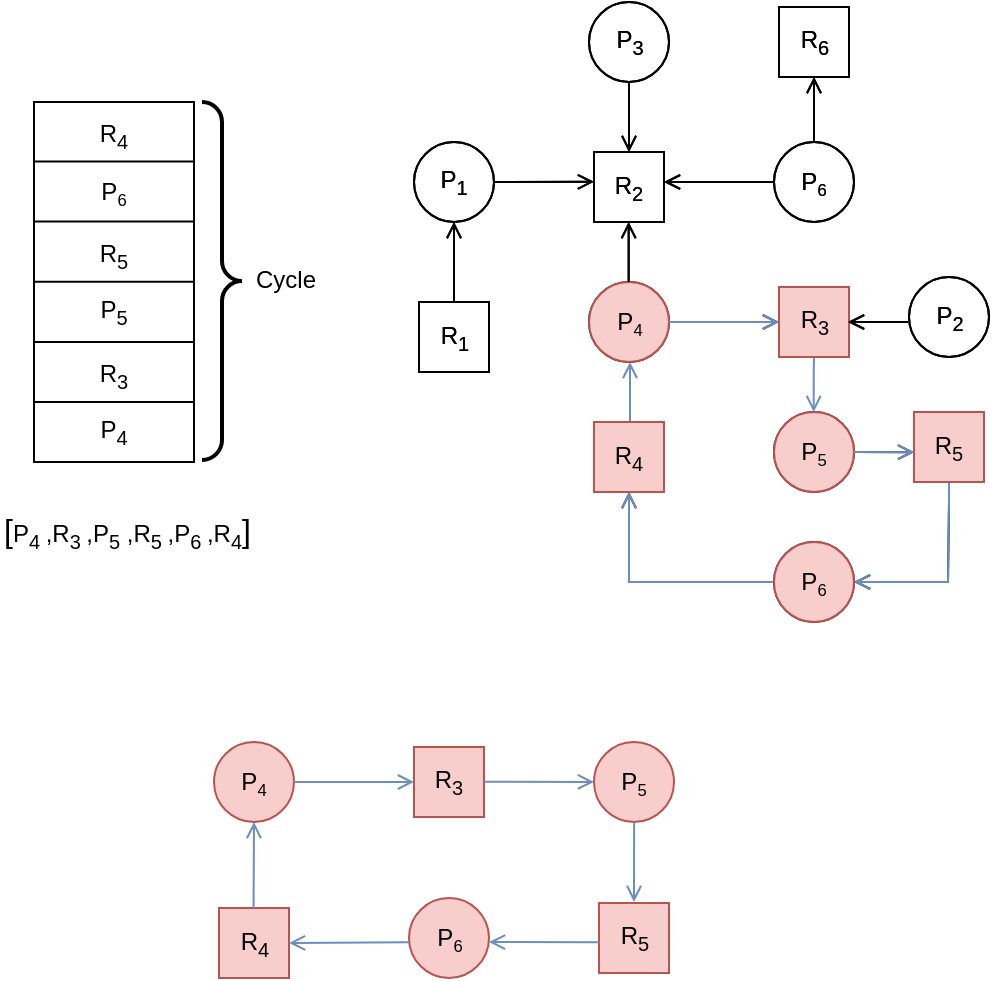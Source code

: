 <mxfile version="25.0.2">
  <diagram name="Page-1" id="7tkbG4fvcD0iLKFeYTn3">
    <mxGraphModel dx="600" dy="388" grid="1" gridSize="10" guides="1" tooltips="1" connect="1" arrows="1" fold="1" page="1" pageScale="1" pageWidth="570" pageHeight="940" math="0" shadow="0">
      <root>
        <mxCell id="0" />
        <mxCell id="1" parent="0" />
        <mxCell id="_dNeO-rMjUpHWyYNU2Kq-1" value="" style="group" vertex="1" connectable="0" parent="1">
          <mxGeometry x="220" width="287.5" height="310" as="geometry" />
        </mxCell>
        <mxCell id="_dNeO-rMjUpHWyYNU2Kq-2" value="P&lt;sub&gt;1&lt;/sub&gt;" style="ellipse;whiteSpace=wrap;html=1;aspect=fixed;fillColor=none;" vertex="1" parent="_dNeO-rMjUpHWyYNU2Kq-1">
          <mxGeometry y="70" width="40" height="40" as="geometry" />
        </mxCell>
        <mxCell id="_dNeO-rMjUpHWyYNU2Kq-3" value="R&lt;sub&gt;1&lt;/sub&gt;" style="whiteSpace=wrap;html=1;aspect=fixed;strokeColor=default;fillColor=none;" vertex="1" parent="_dNeO-rMjUpHWyYNU2Kq-1">
          <mxGeometry x="2.5" y="150" width="35" height="35" as="geometry" />
        </mxCell>
        <mxCell id="_dNeO-rMjUpHWyYNU2Kq-4" value="R&lt;sub&gt;2&lt;/sub&gt;" style="whiteSpace=wrap;html=1;aspect=fixed;strokeColor=default;fillColor=none;" vertex="1" parent="_dNeO-rMjUpHWyYNU2Kq-1">
          <mxGeometry x="90" y="75" width="35" height="35" as="geometry" />
        </mxCell>
        <mxCell id="_dNeO-rMjUpHWyYNU2Kq-5" value="" style="endArrow=open;html=1;rounded=0;endFill=0;exitX=1;exitY=0.5;exitDx=0;exitDy=0;entryX=0;entryY=0.426;entryDx=0;entryDy=0;entryPerimeter=0;" edge="1" parent="_dNeO-rMjUpHWyYNU2Kq-1" source="_dNeO-rMjUpHWyYNU2Kq-2" target="_dNeO-rMjUpHWyYNU2Kq-4">
          <mxGeometry width="50" height="50" relative="1" as="geometry">
            <mxPoint x="40" y="200" as="sourcePoint" />
            <mxPoint x="90" y="150" as="targetPoint" />
          </mxGeometry>
        </mxCell>
        <mxCell id="_dNeO-rMjUpHWyYNU2Kq-6" value="P&lt;sub&gt;2&lt;/sub&gt;" style="ellipse;whiteSpace=wrap;html=1;aspect=fixed;fillColor=none;" vertex="1" parent="_dNeO-rMjUpHWyYNU2Kq-1">
          <mxGeometry x="247.5" y="137.5" width="40" height="40" as="geometry" />
        </mxCell>
        <mxCell id="_dNeO-rMjUpHWyYNU2Kq-7" value="R&lt;sub&gt;3&lt;/sub&gt;" style="whiteSpace=wrap;html=1;aspect=fixed;strokeColor=default;fillColor=none;" vertex="1" parent="_dNeO-rMjUpHWyYNU2Kq-1">
          <mxGeometry x="182.5" y="142.5" width="35" height="35" as="geometry" />
        </mxCell>
        <mxCell id="_dNeO-rMjUpHWyYNU2Kq-8" value="P&lt;sub&gt;3&lt;/sub&gt;" style="ellipse;whiteSpace=wrap;html=1;aspect=fixed;fillColor=none;" vertex="1" parent="_dNeO-rMjUpHWyYNU2Kq-1">
          <mxGeometry x="87.5" width="40" height="40" as="geometry" />
        </mxCell>
        <mxCell id="_dNeO-rMjUpHWyYNU2Kq-9" value="" style="endArrow=open;html=1;rounded=0;endFill=0;exitX=0.5;exitY=1;exitDx=0;exitDy=0;entryX=0.5;entryY=0;entryDx=0;entryDy=0;" edge="1" parent="_dNeO-rMjUpHWyYNU2Kq-1" source="_dNeO-rMjUpHWyYNU2Kq-8" target="_dNeO-rMjUpHWyYNU2Kq-4">
          <mxGeometry width="50" height="50" relative="1" as="geometry">
            <mxPoint x="100" y="100" as="sourcePoint" />
            <mxPoint x="150" y="50" as="targetPoint" />
          </mxGeometry>
        </mxCell>
        <mxCell id="_dNeO-rMjUpHWyYNU2Kq-10" value="P&lt;span style=&quot;font-size: 10px;&quot;&gt;&lt;sub&gt;4&lt;/sub&gt;&lt;/span&gt;" style="ellipse;whiteSpace=wrap;html=1;aspect=fixed;fillColor=none;" vertex="1" parent="_dNeO-rMjUpHWyYNU2Kq-1">
          <mxGeometry x="87.5" y="140" width="40" height="40" as="geometry" />
        </mxCell>
        <mxCell id="_dNeO-rMjUpHWyYNU2Kq-11" value="R&lt;sub&gt;4&lt;/sub&gt;" style="whiteSpace=wrap;html=1;aspect=fixed;strokeColor=default;fillColor=none;" vertex="1" parent="_dNeO-rMjUpHWyYNU2Kq-1">
          <mxGeometry x="90" y="210" width="35" height="35" as="geometry" />
        </mxCell>
        <mxCell id="_dNeO-rMjUpHWyYNU2Kq-12" value="" style="endArrow=open;html=1;rounded=0;endFill=0;exitX=0.5;exitY=0;exitDx=0;exitDy=0;entryX=0.5;entryY=1;entryDx=0;entryDy=0;" edge="1" parent="_dNeO-rMjUpHWyYNU2Kq-1">
          <mxGeometry width="50" height="50" relative="1" as="geometry">
            <mxPoint x="107.33" y="140" as="sourcePoint" />
            <mxPoint x="107.33" y="110" as="targetPoint" />
            <Array as="points">
              <mxPoint x="107.33" y="120" />
            </Array>
          </mxGeometry>
        </mxCell>
        <mxCell id="_dNeO-rMjUpHWyYNU2Kq-13" value="" style="endArrow=open;html=1;rounded=0;endFill=0;exitX=1;exitY=0.5;exitDx=0;exitDy=0;entryX=0;entryY=0.5;entryDx=0;entryDy=0;" edge="1" parent="_dNeO-rMjUpHWyYNU2Kq-1" source="_dNeO-rMjUpHWyYNU2Kq-10" target="_dNeO-rMjUpHWyYNU2Kq-7">
          <mxGeometry width="50" height="50" relative="1" as="geometry">
            <mxPoint x="130" y="160" as="sourcePoint" />
            <mxPoint x="180" y="160" as="targetPoint" />
          </mxGeometry>
        </mxCell>
        <mxCell id="_dNeO-rMjUpHWyYNU2Kq-14" value="P&lt;span style=&quot;font-size: 10px;&quot;&gt;&lt;sub&gt;5&lt;/sub&gt;&lt;/span&gt;" style="ellipse;whiteSpace=wrap;html=1;aspect=fixed;fillColor=none;" vertex="1" parent="_dNeO-rMjUpHWyYNU2Kq-1">
          <mxGeometry x="180" y="205" width="40" height="40" as="geometry" />
        </mxCell>
        <mxCell id="_dNeO-rMjUpHWyYNU2Kq-15" style="edgeStyle=orthogonalEdgeStyle;rounded=0;orthogonalLoop=1;jettySize=auto;html=1;entryX=1;entryY=0.5;entryDx=0;entryDy=0;exitX=0.5;exitY=1;exitDx=0;exitDy=0;endArrow=open;endFill=0;" edge="1" parent="_dNeO-rMjUpHWyYNU2Kq-1" source="_dNeO-rMjUpHWyYNU2Kq-16" target="_dNeO-rMjUpHWyYNU2Kq-24">
          <mxGeometry relative="1" as="geometry">
            <Array as="points">
              <mxPoint x="267" y="250" />
              <mxPoint x="267" y="250" />
              <mxPoint x="267" y="290" />
            </Array>
          </mxGeometry>
        </mxCell>
        <mxCell id="_dNeO-rMjUpHWyYNU2Kq-16" value="R&lt;sub&gt;5&lt;/sub&gt;" style="whiteSpace=wrap;html=1;aspect=fixed;strokeColor=default;fillColor=none;" vertex="1" parent="_dNeO-rMjUpHWyYNU2Kq-1">
          <mxGeometry x="250" y="205" width="35" height="35" as="geometry" />
        </mxCell>
        <mxCell id="_dNeO-rMjUpHWyYNU2Kq-17" value="" style="endArrow=open;html=1;rounded=0;endFill=0;exitX=1;exitY=0.5;exitDx=0;exitDy=0;entryX=0.002;entryY=0.575;entryDx=0;entryDy=0;entryPerimeter=0;" edge="1" parent="_dNeO-rMjUpHWyYNU2Kq-1" source="_dNeO-rMjUpHWyYNU2Kq-14" target="_dNeO-rMjUpHWyYNU2Kq-16">
          <mxGeometry width="50" height="50" relative="1" as="geometry">
            <mxPoint x="210" y="224.89" as="sourcePoint" />
            <mxPoint x="265" y="224.89" as="targetPoint" />
          </mxGeometry>
        </mxCell>
        <mxCell id="_dNeO-rMjUpHWyYNU2Kq-18" value="" style="endArrow=open;html=1;rounded=0;endFill=0;exitX=1;exitY=0.5;exitDx=0;exitDy=0;entryX=0.002;entryY=0.575;entryDx=0;entryDy=0;entryPerimeter=0;" edge="1" parent="_dNeO-rMjUpHWyYNU2Kq-1">
          <mxGeometry width="50" height="50" relative="1" as="geometry">
            <mxPoint x="247" y="160" as="sourcePoint" />
            <mxPoint x="217" y="160" as="targetPoint" />
          </mxGeometry>
        </mxCell>
        <mxCell id="_dNeO-rMjUpHWyYNU2Kq-19" value="P&lt;span style=&quot;font-size: 10px;&quot;&gt;&lt;sub&gt;6&lt;/sub&gt;&lt;/span&gt;" style="ellipse;whiteSpace=wrap;html=1;aspect=fixed;fillColor=none;" vertex="1" parent="_dNeO-rMjUpHWyYNU2Kq-1">
          <mxGeometry x="180" y="70" width="40" height="40" as="geometry" />
        </mxCell>
        <mxCell id="_dNeO-rMjUpHWyYNU2Kq-20" value="" style="endArrow=open;html=1;rounded=0;endFill=0;exitX=1;exitY=0.5;exitDx=0;exitDy=0;entryX=0;entryY=0.5;entryDx=0;entryDy=0;" edge="1" parent="_dNeO-rMjUpHWyYNU2Kq-1">
          <mxGeometry width="50" height="50" relative="1" as="geometry">
            <mxPoint x="180" y="90" as="sourcePoint" />
            <mxPoint x="125" y="90" as="targetPoint" />
          </mxGeometry>
        </mxCell>
        <mxCell id="_dNeO-rMjUpHWyYNU2Kq-21" value="R&lt;sub&gt;6&lt;/sub&gt;" style="whiteSpace=wrap;html=1;aspect=fixed;strokeColor=default;fillColor=none;" vertex="1" parent="_dNeO-rMjUpHWyYNU2Kq-1">
          <mxGeometry x="182.5" y="2.5" width="35" height="35" as="geometry" />
        </mxCell>
        <mxCell id="_dNeO-rMjUpHWyYNU2Kq-22" value="" style="endArrow=open;html=1;rounded=0;endFill=0;entryX=0.5;entryY=1;entryDx=0;entryDy=0;" edge="1" parent="_dNeO-rMjUpHWyYNU2Kq-1" target="_dNeO-rMjUpHWyYNU2Kq-21">
          <mxGeometry width="50" height="50" relative="1" as="geometry">
            <mxPoint x="200" y="70" as="sourcePoint" />
            <mxPoint x="200" y="40" as="targetPoint" />
          </mxGeometry>
        </mxCell>
        <mxCell id="_dNeO-rMjUpHWyYNU2Kq-23" style="edgeStyle=orthogonalEdgeStyle;rounded=0;orthogonalLoop=1;jettySize=auto;html=1;entryX=0.5;entryY=1;entryDx=0;entryDy=0;endArrow=open;endFill=0;" edge="1" parent="_dNeO-rMjUpHWyYNU2Kq-1" source="_dNeO-rMjUpHWyYNU2Kq-24" target="_dNeO-rMjUpHWyYNU2Kq-11">
          <mxGeometry relative="1" as="geometry" />
        </mxCell>
        <mxCell id="_dNeO-rMjUpHWyYNU2Kq-24" value="P&lt;span style=&quot;font-size: 10px;&quot;&gt;&lt;sub&gt;6&lt;/sub&gt;&lt;/span&gt;" style="ellipse;whiteSpace=wrap;html=1;aspect=fixed;fillColor=none;" vertex="1" parent="_dNeO-rMjUpHWyYNU2Kq-1">
          <mxGeometry x="180" y="270" width="40" height="40" as="geometry" />
        </mxCell>
        <mxCell id="_dNeO-rMjUpHWyYNU2Kq-25" style="edgeStyle=orthogonalEdgeStyle;rounded=0;orthogonalLoop=1;jettySize=auto;html=1;entryX=0.5;entryY=1;entryDx=0;entryDy=0;endArrow=open;endFill=0;" edge="1" parent="_dNeO-rMjUpHWyYNU2Kq-1" source="_dNeO-rMjUpHWyYNU2Kq-3" target="_dNeO-rMjUpHWyYNU2Kq-2">
          <mxGeometry relative="1" as="geometry" />
        </mxCell>
        <mxCell id="_dNeO-rMjUpHWyYNU2Kq-26" value="" style="rounded=0;whiteSpace=wrap;html=1;fillColor=none;connectable=0;allowArrows=0;" vertex="1" parent="1">
          <mxGeometry x="30" y="50" width="80" height="180" as="geometry" />
        </mxCell>
        <mxCell id="_dNeO-rMjUpHWyYNU2Kq-27" value="" style="group" vertex="1" connectable="0" parent="1">
          <mxGeometry x="220" width="287.5" height="310" as="geometry" />
        </mxCell>
        <mxCell id="_dNeO-rMjUpHWyYNU2Kq-28" value="" style="endArrow=open;html=1;rounded=0;endFill=0;exitX=0.5;exitY=0;exitDx=0;exitDy=0;entryX=0.5;entryY=1;entryDx=0;entryDy=0;fillColor=#dae8fc;strokeColor=#6c8ebf;" edge="1" parent="_dNeO-rMjUpHWyYNU2Kq-27">
          <mxGeometry width="50" height="50" relative="1" as="geometry">
            <mxPoint x="108" y="210" as="sourcePoint" />
            <mxPoint x="108" y="180" as="targetPoint" />
            <Array as="points">
              <mxPoint x="108" y="190" />
            </Array>
          </mxGeometry>
        </mxCell>
        <mxCell id="_dNeO-rMjUpHWyYNU2Kq-29" value="" style="endArrow=open;html=1;rounded=0;endFill=0;exitX=0.5;exitY=1;exitDx=0;exitDy=0;entryX=0.5;entryY=1;entryDx=0;entryDy=0;bendable=0;fillColor=#dae8fc;strokeColor=#6c8ebf;" edge="1" parent="_dNeO-rMjUpHWyYNU2Kq-27" source="_dNeO-rMjUpHWyYNU2Kq-36">
          <mxGeometry width="50" height="50" relative="1" as="geometry">
            <mxPoint x="200.03" y="172.5" as="sourcePoint" />
            <mxPoint x="199.85" y="205" as="targetPoint" />
            <Array as="points">
              <mxPoint x="199.85" y="185" />
            </Array>
          </mxGeometry>
        </mxCell>
        <mxCell id="_dNeO-rMjUpHWyYNU2Kq-30" value="" style="group" vertex="1" connectable="0" parent="_dNeO-rMjUpHWyYNU2Kq-27">
          <mxGeometry width="287.5" height="310" as="geometry" />
        </mxCell>
        <mxCell id="_dNeO-rMjUpHWyYNU2Kq-31" value="P&lt;sub&gt;1&lt;/sub&gt;" style="ellipse;whiteSpace=wrap;html=1;aspect=fixed;fillColor=none;" vertex="1" parent="_dNeO-rMjUpHWyYNU2Kq-30">
          <mxGeometry y="70" width="40" height="40" as="geometry" />
        </mxCell>
        <mxCell id="_dNeO-rMjUpHWyYNU2Kq-32" value="R&lt;sub&gt;1&lt;/sub&gt;" style="whiteSpace=wrap;html=1;aspect=fixed;strokeColor=default;fillColor=none;" vertex="1" parent="_dNeO-rMjUpHWyYNU2Kq-30">
          <mxGeometry x="2.5" y="150" width="35" height="35" as="geometry" />
        </mxCell>
        <mxCell id="_dNeO-rMjUpHWyYNU2Kq-33" value="R&lt;sub&gt;2&lt;/sub&gt;" style="whiteSpace=wrap;html=1;aspect=fixed;strokeColor=default;fillColor=none;" vertex="1" parent="_dNeO-rMjUpHWyYNU2Kq-30">
          <mxGeometry x="90" y="75" width="35" height="35" as="geometry" />
        </mxCell>
        <mxCell id="_dNeO-rMjUpHWyYNU2Kq-34" value="" style="endArrow=open;html=1;rounded=0;endFill=0;exitX=1;exitY=0.5;exitDx=0;exitDy=0;entryX=0;entryY=0.426;entryDx=0;entryDy=0;entryPerimeter=0;" edge="1" parent="_dNeO-rMjUpHWyYNU2Kq-30" source="_dNeO-rMjUpHWyYNU2Kq-31" target="_dNeO-rMjUpHWyYNU2Kq-33">
          <mxGeometry width="50" height="50" relative="1" as="geometry">
            <mxPoint x="40" y="200" as="sourcePoint" />
            <mxPoint x="90" y="150" as="targetPoint" />
          </mxGeometry>
        </mxCell>
        <mxCell id="_dNeO-rMjUpHWyYNU2Kq-35" value="P&lt;sub&gt;2&lt;/sub&gt;" style="ellipse;whiteSpace=wrap;html=1;aspect=fixed;fillColor=none;" vertex="1" parent="_dNeO-rMjUpHWyYNU2Kq-30">
          <mxGeometry x="247.5" y="137.5" width="40" height="40" as="geometry" />
        </mxCell>
        <mxCell id="_dNeO-rMjUpHWyYNU2Kq-36" value="R&lt;sub&gt;3&lt;/sub&gt;" style="whiteSpace=wrap;html=1;aspect=fixed;strokeColor=#b85450;fillColor=#f8cecc;" vertex="1" parent="_dNeO-rMjUpHWyYNU2Kq-30">
          <mxGeometry x="182.5" y="142.5" width="35" height="35" as="geometry" />
        </mxCell>
        <mxCell id="_dNeO-rMjUpHWyYNU2Kq-37" value="P&lt;sub&gt;3&lt;/sub&gt;" style="ellipse;whiteSpace=wrap;html=1;aspect=fixed;fillColor=none;" vertex="1" parent="_dNeO-rMjUpHWyYNU2Kq-30">
          <mxGeometry x="87.5" width="40" height="40" as="geometry" />
        </mxCell>
        <mxCell id="_dNeO-rMjUpHWyYNU2Kq-38" value="" style="endArrow=open;html=1;rounded=0;endFill=0;exitX=0.5;exitY=1;exitDx=0;exitDy=0;entryX=0.5;entryY=0;entryDx=0;entryDy=0;" edge="1" parent="_dNeO-rMjUpHWyYNU2Kq-30" source="_dNeO-rMjUpHWyYNU2Kq-37" target="_dNeO-rMjUpHWyYNU2Kq-33">
          <mxGeometry width="50" height="50" relative="1" as="geometry">
            <mxPoint x="100" y="100" as="sourcePoint" />
            <mxPoint x="150" y="50" as="targetPoint" />
          </mxGeometry>
        </mxCell>
        <mxCell id="_dNeO-rMjUpHWyYNU2Kq-39" value="P&lt;span style=&quot;font-size: 10px;&quot;&gt;&lt;sub&gt;4&lt;/sub&gt;&lt;/span&gt;" style="ellipse;whiteSpace=wrap;html=1;aspect=fixed;fillColor=#f8cecc;strokeColor=#b85450;" vertex="1" parent="_dNeO-rMjUpHWyYNU2Kq-30">
          <mxGeometry x="87.5" y="140" width="40" height="40" as="geometry" />
        </mxCell>
        <mxCell id="_dNeO-rMjUpHWyYNU2Kq-40" value="R&lt;sub&gt;4&lt;/sub&gt;" style="whiteSpace=wrap;html=1;aspect=fixed;strokeColor=#b85450;fillColor=#f8cecc;" vertex="1" parent="_dNeO-rMjUpHWyYNU2Kq-30">
          <mxGeometry x="90" y="210" width="35" height="35" as="geometry" />
        </mxCell>
        <mxCell id="_dNeO-rMjUpHWyYNU2Kq-41" value="" style="endArrow=open;html=1;rounded=0;endFill=0;exitX=0.5;exitY=0;exitDx=0;exitDy=0;entryX=0.5;entryY=1;entryDx=0;entryDy=0;" edge="1" parent="_dNeO-rMjUpHWyYNU2Kq-30">
          <mxGeometry width="50" height="50" relative="1" as="geometry">
            <mxPoint x="107.33" y="140" as="sourcePoint" />
            <mxPoint x="107.33" y="110" as="targetPoint" />
            <Array as="points">
              <mxPoint x="107.33" y="120" />
            </Array>
          </mxGeometry>
        </mxCell>
        <mxCell id="_dNeO-rMjUpHWyYNU2Kq-42" value="" style="endArrow=open;html=1;rounded=0;endFill=0;exitX=1;exitY=0.5;exitDx=0;exitDy=0;entryX=0;entryY=0.5;entryDx=0;entryDy=0;fillColor=#dae8fc;strokeColor=#6c8ebf;" edge="1" parent="_dNeO-rMjUpHWyYNU2Kq-30" source="_dNeO-rMjUpHWyYNU2Kq-39" target="_dNeO-rMjUpHWyYNU2Kq-36">
          <mxGeometry width="50" height="50" relative="1" as="geometry">
            <mxPoint x="130" y="160" as="sourcePoint" />
            <mxPoint x="180" y="160" as="targetPoint" />
          </mxGeometry>
        </mxCell>
        <mxCell id="_dNeO-rMjUpHWyYNU2Kq-43" value="P&lt;span style=&quot;font-size: 10px;&quot;&gt;&lt;sub&gt;5&lt;/sub&gt;&lt;/span&gt;" style="ellipse;whiteSpace=wrap;html=1;aspect=fixed;fillColor=#f8cecc;strokeColor=#b85450;" vertex="1" parent="_dNeO-rMjUpHWyYNU2Kq-30">
          <mxGeometry x="180" y="205" width="40" height="40" as="geometry" />
        </mxCell>
        <mxCell id="_dNeO-rMjUpHWyYNU2Kq-44" style="edgeStyle=orthogonalEdgeStyle;rounded=0;orthogonalLoop=1;jettySize=auto;html=1;entryX=1;entryY=0.5;entryDx=0;entryDy=0;exitX=0.5;exitY=1;exitDx=0;exitDy=0;endArrow=open;endFill=0;fillColor=#dae8fc;strokeColor=#6c8ebf;" edge="1" parent="_dNeO-rMjUpHWyYNU2Kq-30" source="_dNeO-rMjUpHWyYNU2Kq-45" target="_dNeO-rMjUpHWyYNU2Kq-53">
          <mxGeometry relative="1" as="geometry">
            <Array as="points">
              <mxPoint x="267" y="250" />
              <mxPoint x="267" y="250" />
              <mxPoint x="267" y="290" />
            </Array>
          </mxGeometry>
        </mxCell>
        <mxCell id="_dNeO-rMjUpHWyYNU2Kq-45" value="R&lt;sub&gt;5&lt;/sub&gt;" style="whiteSpace=wrap;html=1;aspect=fixed;strokeColor=#b85450;fillColor=#f8cecc;" vertex="1" parent="_dNeO-rMjUpHWyYNU2Kq-30">
          <mxGeometry x="250" y="205" width="35" height="35" as="geometry" />
        </mxCell>
        <mxCell id="_dNeO-rMjUpHWyYNU2Kq-46" value="" style="endArrow=open;html=1;rounded=0;endFill=0;exitX=1;exitY=0.5;exitDx=0;exitDy=0;entryX=0.002;entryY=0.575;entryDx=0;entryDy=0;entryPerimeter=0;fillColor=#dae8fc;strokeColor=#6c8ebf;" edge="1" parent="_dNeO-rMjUpHWyYNU2Kq-30" source="_dNeO-rMjUpHWyYNU2Kq-43" target="_dNeO-rMjUpHWyYNU2Kq-45">
          <mxGeometry width="50" height="50" relative="1" as="geometry">
            <mxPoint x="210" y="224.89" as="sourcePoint" />
            <mxPoint x="265" y="224.89" as="targetPoint" />
          </mxGeometry>
        </mxCell>
        <mxCell id="_dNeO-rMjUpHWyYNU2Kq-47" value="" style="endArrow=open;html=1;rounded=0;endFill=0;exitX=1;exitY=0.5;exitDx=0;exitDy=0;entryX=0.002;entryY=0.575;entryDx=0;entryDy=0;entryPerimeter=0;" edge="1" parent="_dNeO-rMjUpHWyYNU2Kq-30">
          <mxGeometry width="50" height="50" relative="1" as="geometry">
            <mxPoint x="247" y="160" as="sourcePoint" />
            <mxPoint x="217" y="160" as="targetPoint" />
          </mxGeometry>
        </mxCell>
        <mxCell id="_dNeO-rMjUpHWyYNU2Kq-48" value="P&lt;span style=&quot;font-size: 10px;&quot;&gt;&lt;sub&gt;6&lt;/sub&gt;&lt;/span&gt;" style="ellipse;whiteSpace=wrap;html=1;aspect=fixed;fillColor=none;" vertex="1" parent="_dNeO-rMjUpHWyYNU2Kq-30">
          <mxGeometry x="180" y="70" width="40" height="40" as="geometry" />
        </mxCell>
        <mxCell id="_dNeO-rMjUpHWyYNU2Kq-49" value="" style="endArrow=open;html=1;rounded=0;endFill=0;exitX=1;exitY=0.5;exitDx=0;exitDy=0;entryX=0;entryY=0.5;entryDx=0;entryDy=0;" edge="1" parent="_dNeO-rMjUpHWyYNU2Kq-30">
          <mxGeometry width="50" height="50" relative="1" as="geometry">
            <mxPoint x="180" y="90" as="sourcePoint" />
            <mxPoint x="125" y="90" as="targetPoint" />
          </mxGeometry>
        </mxCell>
        <mxCell id="_dNeO-rMjUpHWyYNU2Kq-50" value="R&lt;sub&gt;6&lt;/sub&gt;" style="whiteSpace=wrap;html=1;aspect=fixed;strokeColor=default;fillColor=none;" vertex="1" parent="_dNeO-rMjUpHWyYNU2Kq-30">
          <mxGeometry x="182.5" y="2.5" width="35" height="35" as="geometry" />
        </mxCell>
        <mxCell id="_dNeO-rMjUpHWyYNU2Kq-51" value="" style="endArrow=open;html=1;rounded=0;endFill=0;entryX=0.5;entryY=1;entryDx=0;entryDy=0;" edge="1" parent="_dNeO-rMjUpHWyYNU2Kq-30" target="_dNeO-rMjUpHWyYNU2Kq-50">
          <mxGeometry width="50" height="50" relative="1" as="geometry">
            <mxPoint x="200" y="70" as="sourcePoint" />
            <mxPoint x="200" y="40" as="targetPoint" />
          </mxGeometry>
        </mxCell>
        <mxCell id="_dNeO-rMjUpHWyYNU2Kq-52" style="edgeStyle=orthogonalEdgeStyle;rounded=0;orthogonalLoop=1;jettySize=auto;html=1;entryX=0.5;entryY=1;entryDx=0;entryDy=0;endArrow=open;endFill=0;fillColor=#dae8fc;strokeColor=#6c8ebf;" edge="1" parent="_dNeO-rMjUpHWyYNU2Kq-30" source="_dNeO-rMjUpHWyYNU2Kq-53" target="_dNeO-rMjUpHWyYNU2Kq-40">
          <mxGeometry relative="1" as="geometry" />
        </mxCell>
        <mxCell id="_dNeO-rMjUpHWyYNU2Kq-53" value="P&lt;span style=&quot;font-size: 10px;&quot;&gt;&lt;sub&gt;6&lt;/sub&gt;&lt;/span&gt;" style="ellipse;whiteSpace=wrap;html=1;aspect=fixed;fillColor=#f8cecc;strokeColor=#b85450;" vertex="1" parent="_dNeO-rMjUpHWyYNU2Kq-30">
          <mxGeometry x="180" y="270" width="40" height="40" as="geometry" />
        </mxCell>
        <mxCell id="_dNeO-rMjUpHWyYNU2Kq-54" style="edgeStyle=orthogonalEdgeStyle;rounded=0;orthogonalLoop=1;jettySize=auto;html=1;entryX=0.5;entryY=1;entryDx=0;entryDy=0;endArrow=open;endFill=0;" edge="1" parent="_dNeO-rMjUpHWyYNU2Kq-30" source="_dNeO-rMjUpHWyYNU2Kq-32" target="_dNeO-rMjUpHWyYNU2Kq-31">
          <mxGeometry relative="1" as="geometry" />
        </mxCell>
        <mxCell id="_dNeO-rMjUpHWyYNU2Kq-55" value="P&lt;sub&gt;4&lt;/sub&gt;" style="text;html=1;align=center;verticalAlign=middle;whiteSpace=wrap;rounded=0;" vertex="1" parent="1">
          <mxGeometry x="55" y="200" width="30" height="30" as="geometry" />
        </mxCell>
        <mxCell id="_dNeO-rMjUpHWyYNU2Kq-56" value="&lt;sub&gt;&lt;span style=&quot;font-size: 12px;&quot;&gt;R&lt;sub&gt;3&lt;/sub&gt;&lt;/span&gt;&lt;/sub&gt;" style="text;html=1;align=center;verticalAlign=middle;whiteSpace=wrap;rounded=0;" vertex="1" parent="1">
          <mxGeometry x="55" y="170" width="30" height="30" as="geometry" />
        </mxCell>
        <mxCell id="_dNeO-rMjUpHWyYNU2Kq-57" value="P&lt;sub&gt;5&lt;/sub&gt;" style="text;html=1;align=center;verticalAlign=middle;whiteSpace=wrap;rounded=0;" vertex="1" parent="1">
          <mxGeometry x="50" y="140" width="40" height="30" as="geometry" />
        </mxCell>
        <mxCell id="_dNeO-rMjUpHWyYNU2Kq-58" value="&lt;sub&gt;&lt;span style=&quot;font-size: 12px;&quot;&gt;R&lt;sub&gt;5&lt;/sub&gt;&lt;/span&gt;&lt;/sub&gt;" style="text;html=1;align=center;verticalAlign=middle;whiteSpace=wrap;rounded=0;" vertex="1" parent="1">
          <mxGeometry x="50" y="110" width="40" height="30" as="geometry" />
        </mxCell>
        <mxCell id="_dNeO-rMjUpHWyYNU2Kq-59" value="P&lt;span style=&quot;font-size: 10px;&quot;&gt;&lt;sub&gt;6&lt;/sub&gt;&lt;/span&gt;" style="text;html=1;align=center;verticalAlign=middle;whiteSpace=wrap;rounded=0;" vertex="1" parent="1">
          <mxGeometry x="50" y="80" width="40" height="30" as="geometry" />
        </mxCell>
        <mxCell id="_dNeO-rMjUpHWyYNU2Kq-60" value="&lt;sub&gt;&lt;span style=&quot;font-size: 12px;&quot;&gt;R&lt;sub&gt;4&lt;/sub&gt;&lt;/span&gt;&lt;/sub&gt;" style="text;html=1;align=center;verticalAlign=middle;whiteSpace=wrap;rounded=0;" vertex="1" parent="1">
          <mxGeometry x="55" y="50" width="30" height="30" as="geometry" />
        </mxCell>
        <mxCell id="_dNeO-rMjUpHWyYNU2Kq-62" value="" style="endArrow=none;html=1;rounded=0;" edge="1" parent="1">
          <mxGeometry width="50" height="50" relative="1" as="geometry">
            <mxPoint x="30" y="200" as="sourcePoint" />
            <mxPoint x="110" y="200" as="targetPoint" />
          </mxGeometry>
        </mxCell>
        <mxCell id="_dNeO-rMjUpHWyYNU2Kq-63" value="" style="endArrow=none;html=1;rounded=0;" edge="1" parent="1">
          <mxGeometry width="50" height="50" relative="1" as="geometry">
            <mxPoint x="30" y="170" as="sourcePoint" />
            <mxPoint x="110" y="170" as="targetPoint" />
          </mxGeometry>
        </mxCell>
        <mxCell id="_dNeO-rMjUpHWyYNU2Kq-64" value="" style="endArrow=none;html=1;rounded=0;" edge="1" parent="1">
          <mxGeometry width="50" height="50" relative="1" as="geometry">
            <mxPoint x="30" y="139.87" as="sourcePoint" />
            <mxPoint x="110" y="139.87" as="targetPoint" />
          </mxGeometry>
        </mxCell>
        <mxCell id="_dNeO-rMjUpHWyYNU2Kq-65" value="" style="endArrow=none;html=1;rounded=0;" edge="1" parent="1">
          <mxGeometry width="50" height="50" relative="1" as="geometry">
            <mxPoint x="30" y="109.73" as="sourcePoint" />
            <mxPoint x="110" y="109.73" as="targetPoint" />
          </mxGeometry>
        </mxCell>
        <mxCell id="_dNeO-rMjUpHWyYNU2Kq-66" value="" style="endArrow=none;html=1;rounded=0;" edge="1" parent="1">
          <mxGeometry width="50" height="50" relative="1" as="geometry">
            <mxPoint x="30" y="79.73" as="sourcePoint" />
            <mxPoint x="110" y="79.73" as="targetPoint" />
          </mxGeometry>
        </mxCell>
        <mxCell id="_dNeO-rMjUpHWyYNU2Kq-67" value="&lt;font style=&quot;font-size: 16px;&quot;&gt;[&lt;/font&gt;&lt;font&gt;P&lt;sub style=&quot;&quot;&gt;4&amp;nbsp;&lt;/sub&gt;,R&lt;sub&gt;3&amp;nbsp;&lt;/sub&gt;,P&lt;sub&gt;5&lt;/sub&gt;&amp;nbsp;,R&lt;sub&gt;5 &lt;/sub&gt;,P&lt;sub&gt;6 &lt;/sub&gt;,R&lt;sub&gt;4&lt;/sub&gt;&lt;/font&gt;&lt;font style=&quot;font-size: 16px;&quot;&gt;]&lt;/font&gt;" style="text;html=1;align=left;verticalAlign=middle;whiteSpace=wrap;rounded=0;" vertex="1" parent="1">
          <mxGeometry x="13" y="250" width="130" height="30" as="geometry" />
        </mxCell>
        <mxCell id="_dNeO-rMjUpHWyYNU2Kq-68" value="" style="verticalLabelPosition=bottom;shadow=0;align=center;html=1;verticalAlign=top;strokeWidth=2;shape=mxgraph.mockup.markup.curlyBrace;whiteSpace=wrap;strokeColor=#000000;flipV=1;flipH=0;direction=south;" vertex="1" parent="1">
          <mxGeometry x="114" y="50" width="20" height="179" as="geometry" />
        </mxCell>
        <mxCell id="_dNeO-rMjUpHWyYNU2Kq-69" value="Cycle" style="text;html=1;align=center;verticalAlign=middle;whiteSpace=wrap;rounded=0;" vertex="1" parent="1">
          <mxGeometry x="126" y="123.5" width="60" height="30" as="geometry" />
        </mxCell>
        <mxCell id="_dNeO-rMjUpHWyYNU2Kq-70" value="P&lt;span style=&quot;font-size: 10px;&quot;&gt;&lt;sub&gt;4&lt;/sub&gt;&lt;/span&gt;" style="ellipse;whiteSpace=wrap;html=1;aspect=fixed;fillColor=#f8cecc;strokeColor=#b85450;" vertex="1" parent="1">
          <mxGeometry x="120" y="370" width="40" height="40" as="geometry" />
        </mxCell>
        <mxCell id="_dNeO-rMjUpHWyYNU2Kq-71" value="R&lt;sub&gt;3&lt;/sub&gt;" style="whiteSpace=wrap;html=1;aspect=fixed;strokeColor=#b85450;fillColor=#f8cecc;" vertex="1" parent="1">
          <mxGeometry x="220" y="372.5" width="35" height="35" as="geometry" />
        </mxCell>
        <mxCell id="_dNeO-rMjUpHWyYNU2Kq-73" value="P&lt;span style=&quot;font-size: 10px;&quot;&gt;&lt;sub&gt;5&lt;/sub&gt;&lt;/span&gt;" style="ellipse;whiteSpace=wrap;html=1;aspect=fixed;fillColor=#f8cecc;strokeColor=#b85450;" vertex="1" parent="1">
          <mxGeometry x="310" y="370" width="40" height="40" as="geometry" />
        </mxCell>
        <mxCell id="_dNeO-rMjUpHWyYNU2Kq-74" value="R&lt;sub&gt;5&lt;/sub&gt;" style="whiteSpace=wrap;html=1;aspect=fixed;strokeColor=#b85450;fillColor=#f8cecc;" vertex="1" parent="1">
          <mxGeometry x="312.5" y="450.5" width="35" height="35" as="geometry" />
        </mxCell>
        <mxCell id="_dNeO-rMjUpHWyYNU2Kq-75" value="P&lt;span style=&quot;font-size: 10px;&quot;&gt;&lt;sub&gt;6&lt;/sub&gt;&lt;/span&gt;" style="ellipse;whiteSpace=wrap;html=1;aspect=fixed;fillColor=#f8cecc;strokeColor=#b85450;" vertex="1" parent="1">
          <mxGeometry x="217.5" y="448" width="40" height="40" as="geometry" />
        </mxCell>
        <mxCell id="_dNeO-rMjUpHWyYNU2Kq-76" value="R&lt;sub&gt;4&lt;/sub&gt;" style="whiteSpace=wrap;html=1;aspect=fixed;strokeColor=#b85450;fillColor=#f8cecc;" vertex="1" parent="1">
          <mxGeometry x="122.5" y="453" width="35" height="35" as="geometry" />
        </mxCell>
        <mxCell id="_dNeO-rMjUpHWyYNU2Kq-77" value="" style="endArrow=open;html=1;rounded=0;endFill=0;exitX=1;exitY=0.5;exitDx=0;exitDy=0;entryX=0;entryY=0.5;entryDx=0;entryDy=0;fillColor=#dae8fc;strokeColor=#6c8ebf;" edge="1" parent="1" source="_dNeO-rMjUpHWyYNU2Kq-70" target="_dNeO-rMjUpHWyYNU2Kq-71">
          <mxGeometry width="50" height="50" relative="1" as="geometry">
            <mxPoint x="162.5" y="389.64" as="sourcePoint" />
            <mxPoint x="217.5" y="389.64" as="targetPoint" />
          </mxGeometry>
        </mxCell>
        <mxCell id="_dNeO-rMjUpHWyYNU2Kq-78" value="" style="endArrow=open;html=1;rounded=0;endFill=0;exitX=1;exitY=0.5;exitDx=0;exitDy=0;fillColor=#dae8fc;strokeColor=#6c8ebf;" edge="1" parent="1">
          <mxGeometry width="50" height="50" relative="1" as="geometry">
            <mxPoint x="255" y="389.83" as="sourcePoint" />
            <mxPoint x="310" y="390" as="targetPoint" />
          </mxGeometry>
        </mxCell>
        <mxCell id="_dNeO-rMjUpHWyYNU2Kq-79" value="" style="endArrow=open;html=1;rounded=0;endFill=0;exitX=1;exitY=0.5;exitDx=0;exitDy=0;fillColor=#dae8fc;strokeColor=#6c8ebf;" edge="1" parent="1">
          <mxGeometry width="50" height="50" relative="1" as="geometry">
            <mxPoint x="312.5" y="470.17" as="sourcePoint" />
            <mxPoint x="257.5" y="470" as="targetPoint" />
          </mxGeometry>
        </mxCell>
        <mxCell id="_dNeO-rMjUpHWyYNU2Kq-80" value="" style="endArrow=open;html=1;rounded=0;endFill=0;exitX=1;exitY=0.5;exitDx=0;exitDy=0;fillColor=#dae8fc;strokeColor=#6c8ebf;entryX=1;entryY=0.5;entryDx=0;entryDy=0;" edge="1" parent="1" target="_dNeO-rMjUpHWyYNU2Kq-76">
          <mxGeometry width="50" height="50" relative="1" as="geometry">
            <mxPoint x="217.5" y="470.17" as="sourcePoint" />
            <mxPoint x="162.5" y="470" as="targetPoint" />
          </mxGeometry>
        </mxCell>
        <mxCell id="_dNeO-rMjUpHWyYNU2Kq-83" value="" style="endArrow=open;html=1;rounded=0;endFill=0;exitX=0.5;exitY=0;exitDx=0;exitDy=0;entryX=0.5;entryY=1;entryDx=0;entryDy=0;fillColor=#dae8fc;strokeColor=#6c8ebf;" edge="1" parent="1" target="_dNeO-rMjUpHWyYNU2Kq-70">
          <mxGeometry width="50" height="50" relative="1" as="geometry">
            <mxPoint x="139.78" y="453" as="sourcePoint" />
            <mxPoint x="139.78" y="423" as="targetPoint" />
            <Array as="points" />
          </mxGeometry>
        </mxCell>
        <mxCell id="_dNeO-rMjUpHWyYNU2Kq-84" value="" style="endArrow=open;html=1;rounded=0;endFill=0;fillColor=#dae8fc;strokeColor=#6c8ebf;" edge="1" parent="1">
          <mxGeometry width="50" height="50" relative="1" as="geometry">
            <mxPoint x="330.07" y="410" as="sourcePoint" />
            <mxPoint x="330" y="450" as="targetPoint" />
            <Array as="points" />
          </mxGeometry>
        </mxCell>
      </root>
    </mxGraphModel>
  </diagram>
</mxfile>
